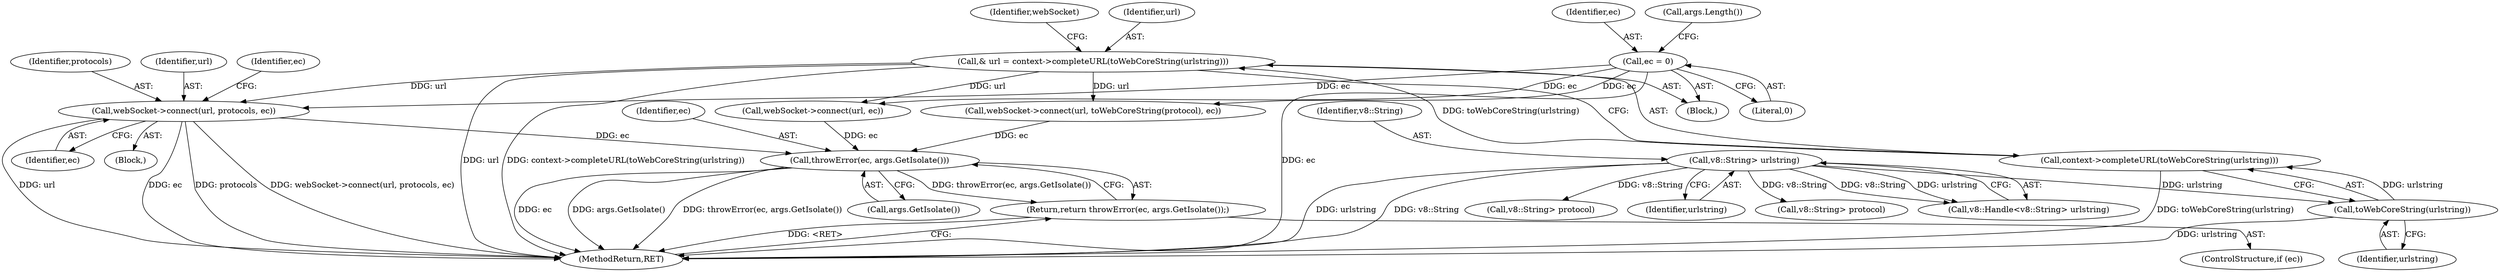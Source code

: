digraph "0_Chrome_e9372a1bfd3588a80fcf49aa07321f0971dd6091_67@API" {
"1000224" [label="(Call,webSocket->connect(url, protocols, ec))"];
"1000158" [label="(Call,& url = context->completeURL(toWebCoreString(urlstring)))"];
"1000160" [label="(Call,context->completeURL(toWebCoreString(urlstring)))"];
"1000161" [label="(Call,toWebCoreString(urlstring))"];
"1000128" [label="(Call,v8::String> urlstring)"];
"1000169" [label="(Call,ec = 0)"];
"1000252" [label="(Call,throwError(ec, args.GetIsolate()))"];
"1000251" [label="(Return,return throwError(ec, args.GetIsolate());)"];
"1000244" [label="(Call,webSocket->connect(url, toWebCoreString(protocol), ec))"];
"1000226" [label="(Identifier,protocols)"];
"1000249" [label="(ControlStructure,if (ec))"];
"1000162" [label="(Identifier,urlstring)"];
"1000227" [label="(Identifier,ec)"];
"1000251" [label="(Return,return throwError(ec, args.GetIsolate());)"];
"1000170" [label="(Identifier,ec)"];
"1000161" [label="(Call,toWebCoreString(urlstring))"];
"1000253" [label="(Identifier,ec)"];
"1000129" [label="(Identifier,v8::String)"];
"1000176" [label="(Call,webSocket->connect(url, ec))"];
"1000192" [label="(Block,)"];
"1000254" [label="(Call,args.GetIsolate())"];
"1000160" [label="(Call,context->completeURL(toWebCoreString(urlstring)))"];
"1000169" [label="(Call,ec = 0)"];
"1000174" [label="(Call,args.Length())"];
"1000165" [label="(Identifier,webSocket)"];
"1000252" [label="(Call,throwError(ec, args.GetIsolate()))"];
"1000211" [label="(Call,v8::String> protocol)"];
"1000128" [label="(Call,v8::String> urlstring)"];
"1000126" [label="(Call,v8::Handle<v8::String> urlstring)"];
"1000225" [label="(Identifier,url)"];
"1000102" [label="(Block,)"];
"1000158" [label="(Call,& url = context->completeURL(toWebCoreString(urlstring)))"];
"1000234" [label="(Call,v8::String> protocol)"];
"1000224" [label="(Call,webSocket->connect(url, protocols, ec))"];
"1000171" [label="(Literal,0)"];
"1000130" [label="(Identifier,urlstring)"];
"1000159" [label="(Identifier,url)"];
"1000250" [label="(Identifier,ec)"];
"1000262" [label="(MethodReturn,RET)"];
"1000224" -> "1000192"  [label="AST: "];
"1000224" -> "1000227"  [label="CFG: "];
"1000225" -> "1000224"  [label="AST: "];
"1000226" -> "1000224"  [label="AST: "];
"1000227" -> "1000224"  [label="AST: "];
"1000250" -> "1000224"  [label="CFG: "];
"1000224" -> "1000262"  [label="DDG: url"];
"1000224" -> "1000262"  [label="DDG: ec"];
"1000224" -> "1000262"  [label="DDG: protocols"];
"1000224" -> "1000262"  [label="DDG: webSocket->connect(url, protocols, ec)"];
"1000158" -> "1000224"  [label="DDG: url"];
"1000169" -> "1000224"  [label="DDG: ec"];
"1000224" -> "1000252"  [label="DDG: ec"];
"1000158" -> "1000102"  [label="AST: "];
"1000158" -> "1000160"  [label="CFG: "];
"1000159" -> "1000158"  [label="AST: "];
"1000160" -> "1000158"  [label="AST: "];
"1000165" -> "1000158"  [label="CFG: "];
"1000158" -> "1000262"  [label="DDG: url"];
"1000158" -> "1000262"  [label="DDG: context->completeURL(toWebCoreString(urlstring))"];
"1000160" -> "1000158"  [label="DDG: toWebCoreString(urlstring)"];
"1000158" -> "1000176"  [label="DDG: url"];
"1000158" -> "1000244"  [label="DDG: url"];
"1000160" -> "1000161"  [label="CFG: "];
"1000161" -> "1000160"  [label="AST: "];
"1000160" -> "1000262"  [label="DDG: toWebCoreString(urlstring)"];
"1000161" -> "1000160"  [label="DDG: urlstring"];
"1000161" -> "1000162"  [label="CFG: "];
"1000162" -> "1000161"  [label="AST: "];
"1000161" -> "1000262"  [label="DDG: urlstring"];
"1000128" -> "1000161"  [label="DDG: urlstring"];
"1000128" -> "1000126"  [label="AST: "];
"1000128" -> "1000130"  [label="CFG: "];
"1000129" -> "1000128"  [label="AST: "];
"1000130" -> "1000128"  [label="AST: "];
"1000126" -> "1000128"  [label="CFG: "];
"1000128" -> "1000262"  [label="DDG: urlstring"];
"1000128" -> "1000262"  [label="DDG: v8::String"];
"1000128" -> "1000126"  [label="DDG: v8::String"];
"1000128" -> "1000126"  [label="DDG: urlstring"];
"1000128" -> "1000211"  [label="DDG: v8::String"];
"1000128" -> "1000234"  [label="DDG: v8::String"];
"1000169" -> "1000102"  [label="AST: "];
"1000169" -> "1000171"  [label="CFG: "];
"1000170" -> "1000169"  [label="AST: "];
"1000171" -> "1000169"  [label="AST: "];
"1000174" -> "1000169"  [label="CFG: "];
"1000169" -> "1000262"  [label="DDG: ec"];
"1000169" -> "1000176"  [label="DDG: ec"];
"1000169" -> "1000244"  [label="DDG: ec"];
"1000252" -> "1000251"  [label="AST: "];
"1000252" -> "1000254"  [label="CFG: "];
"1000253" -> "1000252"  [label="AST: "];
"1000254" -> "1000252"  [label="AST: "];
"1000251" -> "1000252"  [label="CFG: "];
"1000252" -> "1000262"  [label="DDG: ec"];
"1000252" -> "1000262"  [label="DDG: args.GetIsolate()"];
"1000252" -> "1000262"  [label="DDG: throwError(ec, args.GetIsolate())"];
"1000252" -> "1000251"  [label="DDG: throwError(ec, args.GetIsolate())"];
"1000176" -> "1000252"  [label="DDG: ec"];
"1000244" -> "1000252"  [label="DDG: ec"];
"1000251" -> "1000249"  [label="AST: "];
"1000262" -> "1000251"  [label="CFG: "];
"1000251" -> "1000262"  [label="DDG: <RET>"];
}
